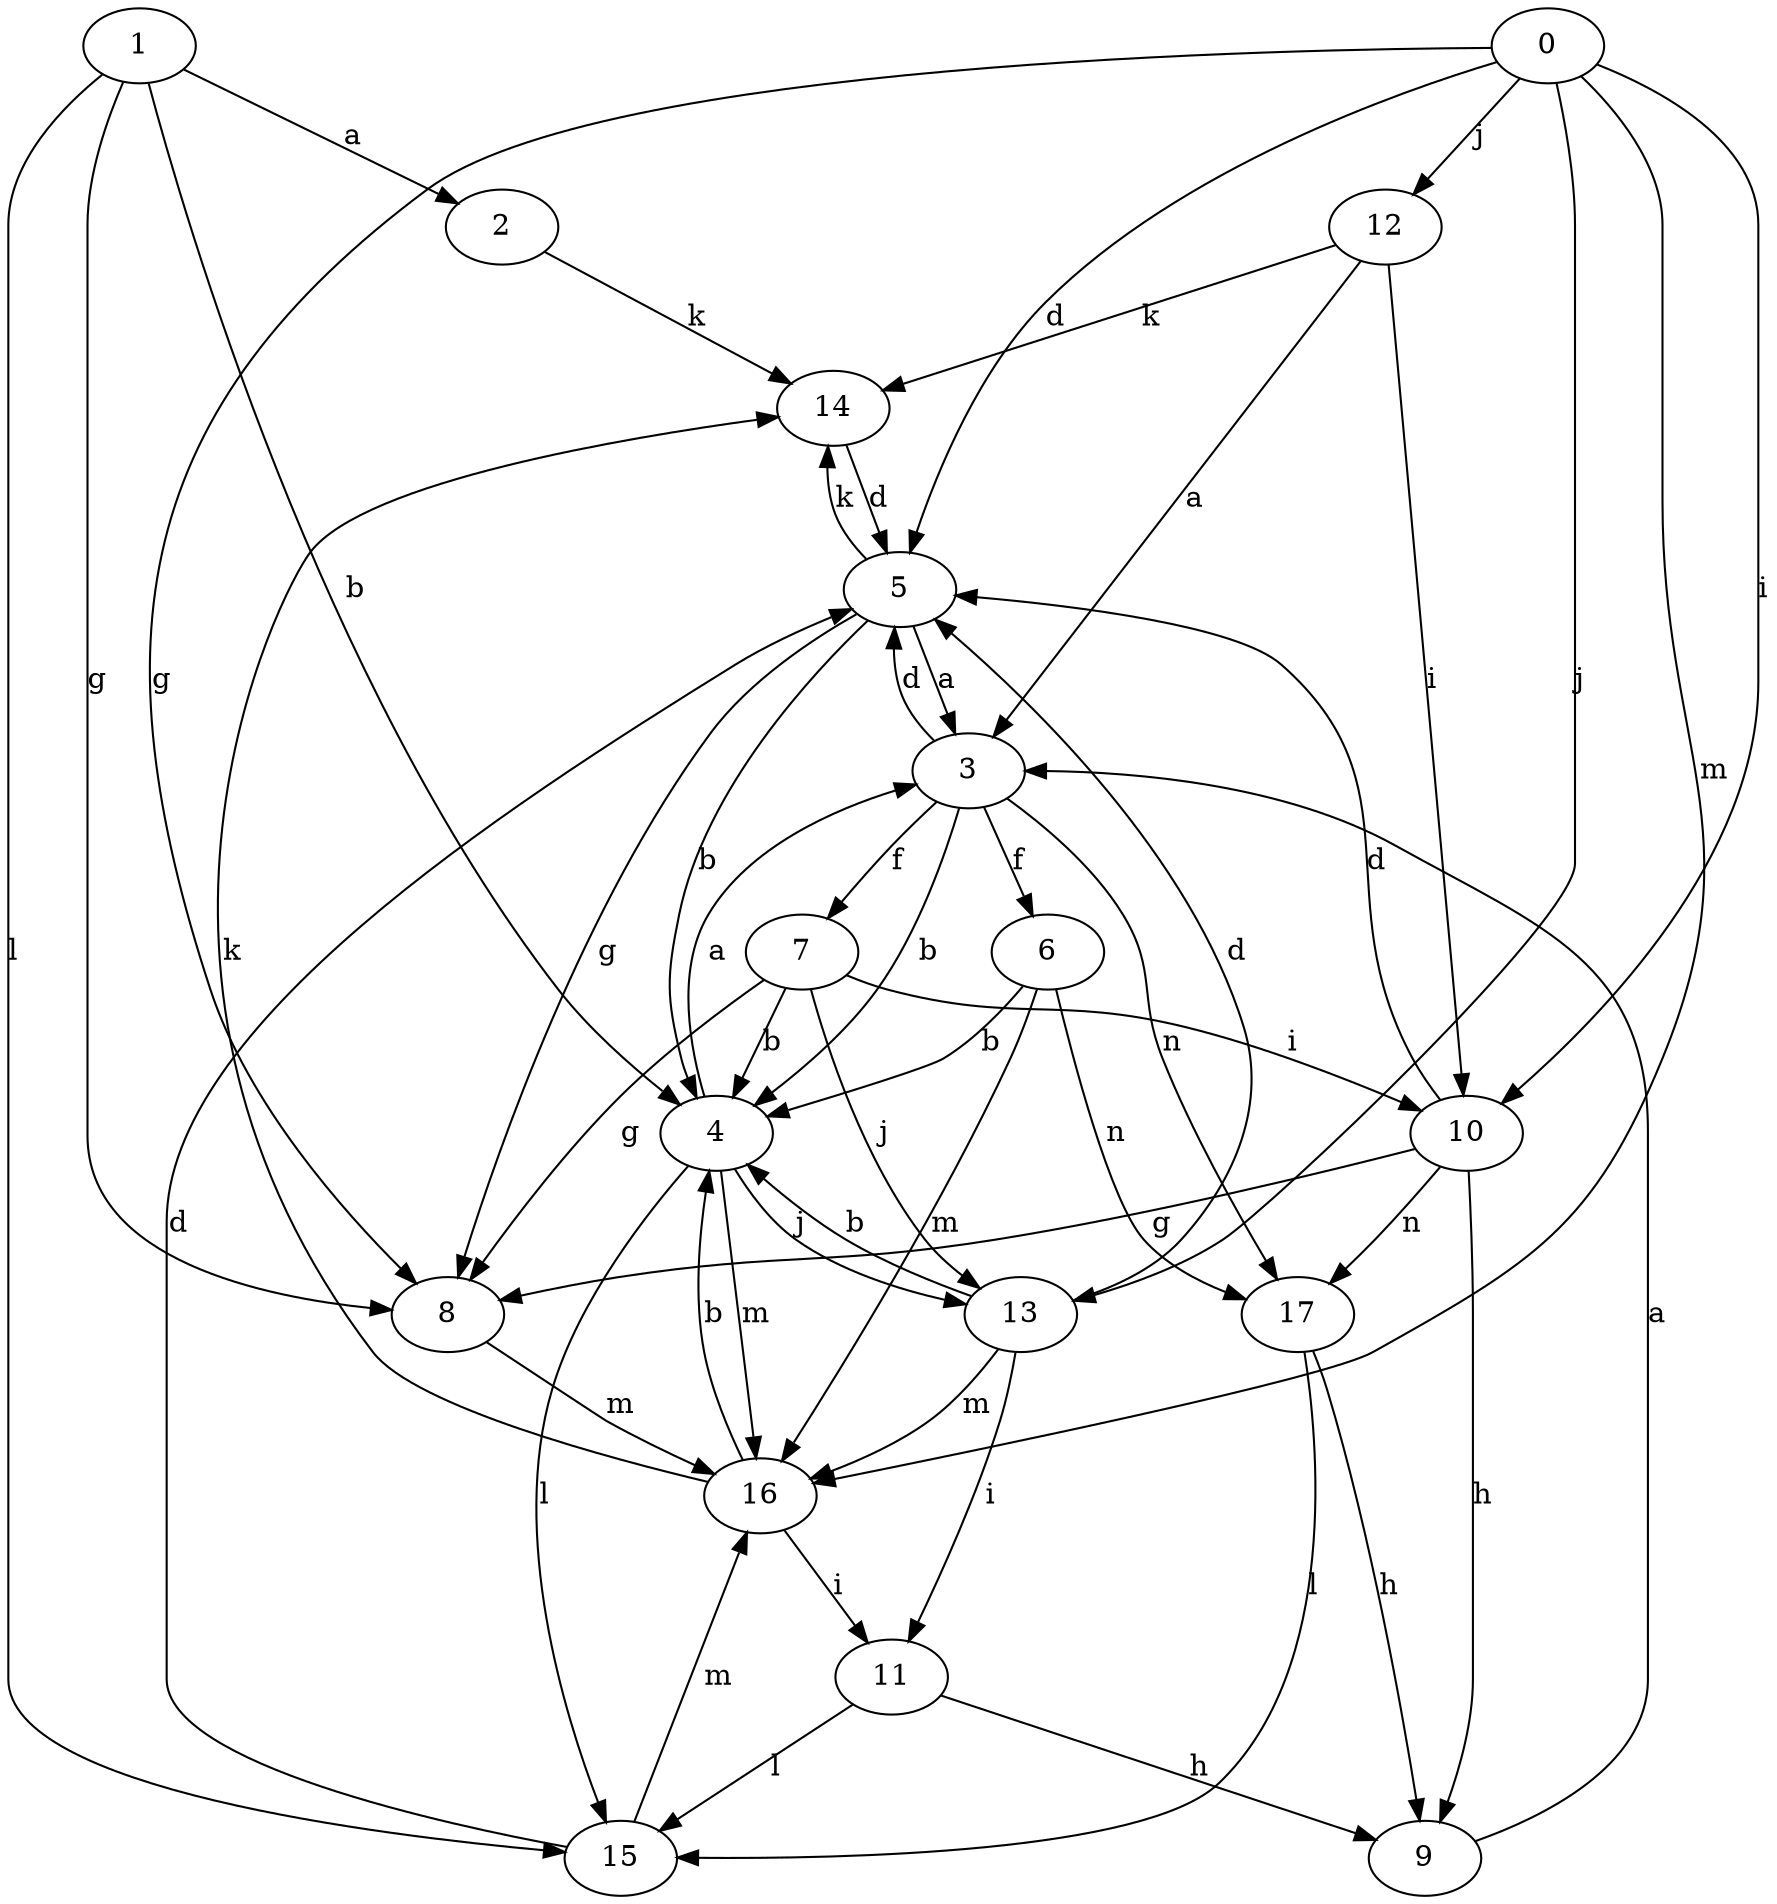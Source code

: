 strict digraph  {
2;
3;
4;
5;
6;
7;
0;
8;
9;
10;
11;
1;
12;
13;
14;
15;
16;
17;
2 -> 14  [label=k];
3 -> 4  [label=b];
3 -> 5  [label=d];
3 -> 6  [label=f];
3 -> 7  [label=f];
3 -> 17  [label=n];
4 -> 3  [label=a];
4 -> 13  [label=j];
4 -> 15  [label=l];
4 -> 16  [label=m];
5 -> 3  [label=a];
5 -> 4  [label=b];
5 -> 8  [label=g];
5 -> 14  [label=k];
6 -> 4  [label=b];
6 -> 16  [label=m];
6 -> 17  [label=n];
7 -> 4  [label=b];
7 -> 8  [label=g];
7 -> 10  [label=i];
7 -> 13  [label=j];
0 -> 5  [label=d];
0 -> 8  [label=g];
0 -> 10  [label=i];
0 -> 12  [label=j];
0 -> 13  [label=j];
0 -> 16  [label=m];
8 -> 16  [label=m];
9 -> 3  [label=a];
10 -> 5  [label=d];
10 -> 8  [label=g];
10 -> 9  [label=h];
10 -> 17  [label=n];
11 -> 9  [label=h];
11 -> 15  [label=l];
1 -> 2  [label=a];
1 -> 4  [label=b];
1 -> 8  [label=g];
1 -> 15  [label=l];
12 -> 3  [label=a];
12 -> 10  [label=i];
12 -> 14  [label=k];
13 -> 4  [label=b];
13 -> 5  [label=d];
13 -> 11  [label=i];
13 -> 16  [label=m];
14 -> 5  [label=d];
15 -> 5  [label=d];
15 -> 16  [label=m];
16 -> 4  [label=b];
16 -> 11  [label=i];
16 -> 14  [label=k];
17 -> 9  [label=h];
17 -> 15  [label=l];
}
